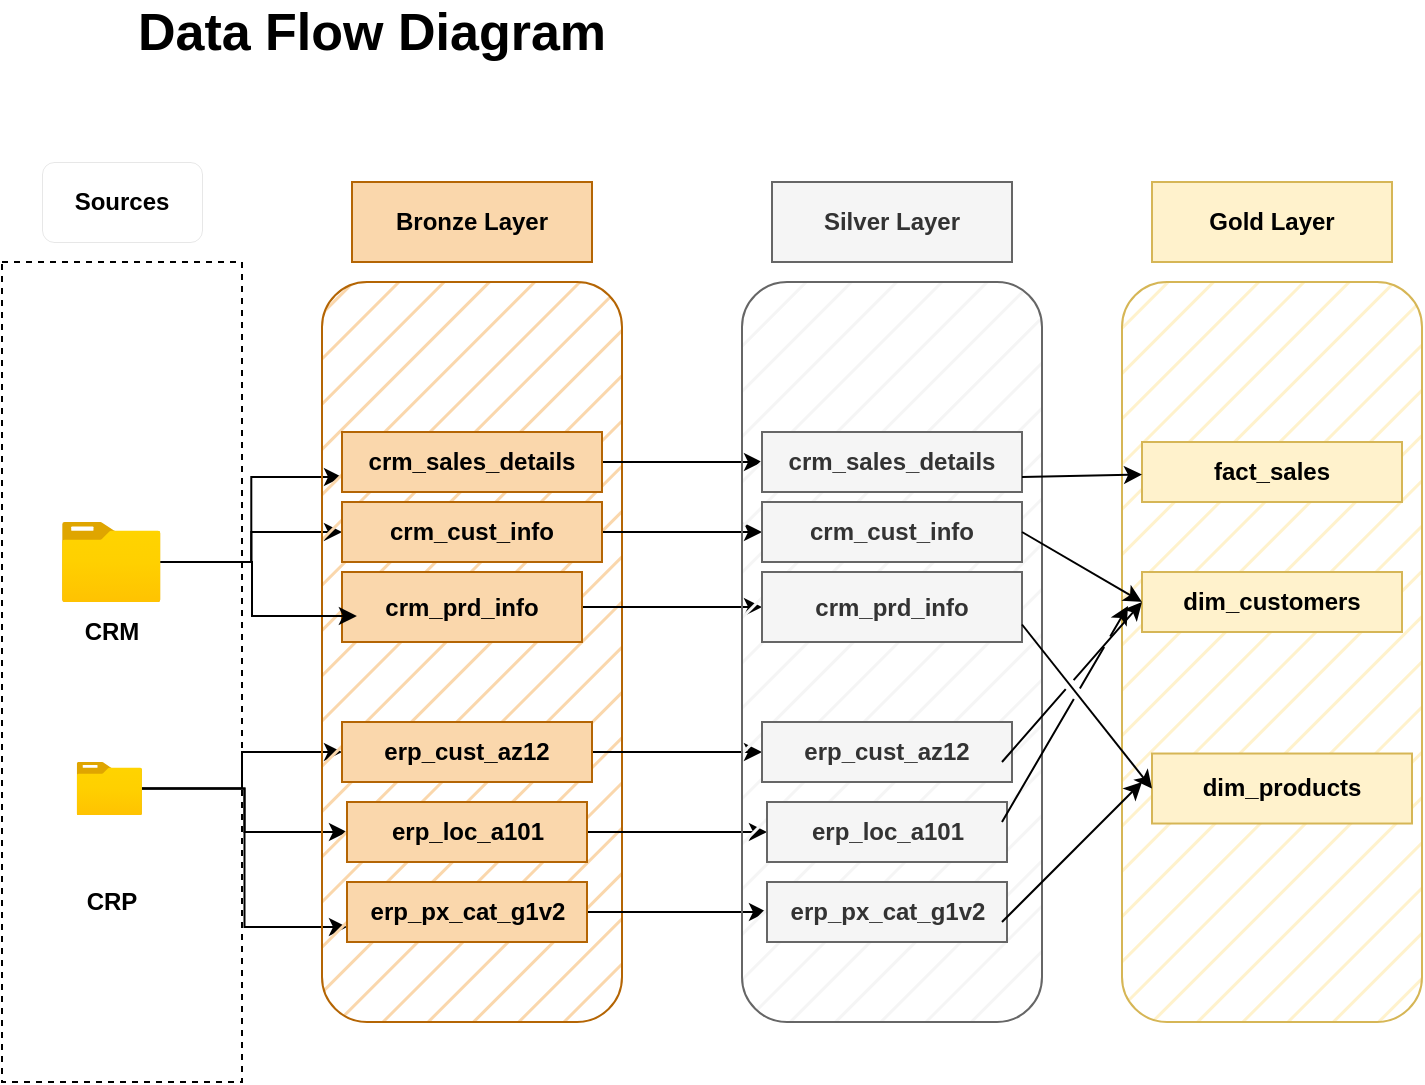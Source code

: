 <mxfile version="27.1.6">
  <diagram name="Page-1" id="ehvPmziSvS27UrBp75mx">
    <mxGraphModel dx="2253" dy="811" grid="1" gridSize="10" guides="1" tooltips="1" connect="1" arrows="1" fold="1" page="1" pageScale="1" pageWidth="827" pageHeight="1169" math="0" shadow="0">
      <root>
        <mxCell id="0" />
        <mxCell id="1" parent="0" />
        <mxCell id="FcuY_5epetw7pQwkvtWr-1" value="&lt;b&gt;&lt;font style=&quot;font-size: 26px;&quot;&gt;Data Flow Diagram&lt;/font&gt;&lt;/b&gt;" style="text;html=1;align=center;verticalAlign=middle;whiteSpace=wrap;rounded=0;" vertex="1" parent="1">
          <mxGeometry x="-40" y="130" width="310" height="30" as="geometry" />
        </mxCell>
        <mxCell id="FcuY_5epetw7pQwkvtWr-2" value="" style="rounded=0;whiteSpace=wrap;html=1;fillColor=none;dashed=1;" vertex="1" parent="1">
          <mxGeometry x="-70" y="260" width="120" height="410" as="geometry" />
        </mxCell>
        <mxCell id="FcuY_5epetw7pQwkvtWr-3" value="&lt;b&gt;Sources&lt;/b&gt;" style="rounded=1;whiteSpace=wrap;html=1;dashed=1;dashPattern=1 4;fillColor=default;strokeWidth=0;" vertex="1" parent="1">
          <mxGeometry x="-50" y="210" width="80" height="40" as="geometry" />
        </mxCell>
        <mxCell id="FcuY_5epetw7pQwkvtWr-4" style="edgeStyle=orthogonalEdgeStyle;rounded=0;orthogonalLoop=1;jettySize=auto;html=1;entryX=0;entryY=0.75;entryDx=0;entryDy=0;" edge="1" parent="1" source="FcuY_5epetw7pQwkvtWr-6" target="FcuY_5epetw7pQwkvtWr-17">
          <mxGeometry relative="1" as="geometry" />
        </mxCell>
        <mxCell id="FcuY_5epetw7pQwkvtWr-5" style="edgeStyle=orthogonalEdgeStyle;rounded=0;orthogonalLoop=1;jettySize=auto;html=1;entryX=0;entryY=0.5;entryDx=0;entryDy=0;" edge="1" parent="1" source="FcuY_5epetw7pQwkvtWr-6" target="FcuY_5epetw7pQwkvtWr-19">
          <mxGeometry relative="1" as="geometry" />
        </mxCell>
        <mxCell id="FcuY_5epetw7pQwkvtWr-6" value="" style="image;aspect=fixed;html=1;points=[];align=center;fontSize=12;image=img/lib/azure2/general/Folder_Blank.svg;" vertex="1" parent="1">
          <mxGeometry x="-40" y="390" width="49.29" height="40" as="geometry" />
        </mxCell>
        <mxCell id="FcuY_5epetw7pQwkvtWr-7" style="edgeStyle=orthogonalEdgeStyle;rounded=0;orthogonalLoop=1;jettySize=auto;html=1;entryX=0;entryY=0.5;entryDx=0;entryDy=0;" edge="1" parent="1" source="FcuY_5epetw7pQwkvtWr-10" target="FcuY_5epetw7pQwkvtWr-24">
          <mxGeometry relative="1" as="geometry" />
        </mxCell>
        <mxCell id="FcuY_5epetw7pQwkvtWr-8" style="edgeStyle=orthogonalEdgeStyle;rounded=0;orthogonalLoop=1;jettySize=auto;html=1;entryX=0;entryY=0.5;entryDx=0;entryDy=0;" edge="1" parent="1" source="FcuY_5epetw7pQwkvtWr-10" target="FcuY_5epetw7pQwkvtWr-26">
          <mxGeometry relative="1" as="geometry" />
        </mxCell>
        <mxCell id="FcuY_5epetw7pQwkvtWr-9" style="edgeStyle=orthogonalEdgeStyle;rounded=0;orthogonalLoop=1;jettySize=auto;html=1;entryX=0;entryY=0.75;entryDx=0;entryDy=0;" edge="1" parent="1" source="FcuY_5epetw7pQwkvtWr-10" target="FcuY_5epetw7pQwkvtWr-28">
          <mxGeometry relative="1" as="geometry" />
        </mxCell>
        <mxCell id="FcuY_5epetw7pQwkvtWr-10" value="" style="image;aspect=fixed;html=1;points=[];align=center;fontSize=12;image=img/lib/azure2/general/Folder_Blank.svg;" vertex="1" parent="1">
          <mxGeometry x="-32.68" y="510" width="32.68" height="26.52" as="geometry" />
        </mxCell>
        <mxCell id="FcuY_5epetw7pQwkvtWr-11" value="&lt;b&gt;CRM&lt;/b&gt;" style="text;html=1;align=center;verticalAlign=middle;whiteSpace=wrap;rounded=0;" vertex="1" parent="1">
          <mxGeometry x="-45.36" y="430" width="60" height="30" as="geometry" />
        </mxCell>
        <mxCell id="FcuY_5epetw7pQwkvtWr-12" value="&lt;b&gt;CRP&lt;/b&gt;" style="text;html=1;align=center;verticalAlign=middle;whiteSpace=wrap;rounded=0;" vertex="1" parent="1">
          <mxGeometry x="-45.36" y="570" width="60" height="20" as="geometry" />
        </mxCell>
        <mxCell id="FcuY_5epetw7pQwkvtWr-13" value="" style="rounded=1;whiteSpace=wrap;html=1;fillStyle=hatch;fillColor=#fad7ac;strokeColor=#b46504;" vertex="1" parent="1">
          <mxGeometry x="90" y="270" width="150" height="370" as="geometry" />
        </mxCell>
        <mxCell id="FcuY_5epetw7pQwkvtWr-14" value="&lt;b&gt;Bronze Layer&lt;/b&gt;" style="rounded=0;whiteSpace=wrap;html=1;fillColor=#fad7ac;strokeColor=#b46504;" vertex="1" parent="1">
          <mxGeometry x="105" y="220" width="120" height="40" as="geometry" />
        </mxCell>
        <mxCell id="FcuY_5epetw7pQwkvtWr-15" value="" style="rounded=1;whiteSpace=wrap;html=1;" vertex="1" parent="1">
          <mxGeometry x="100" y="350" width="130" height="20" as="geometry" />
        </mxCell>
        <mxCell id="FcuY_5epetw7pQwkvtWr-16" style="edgeStyle=orthogonalEdgeStyle;rounded=0;orthogonalLoop=1;jettySize=auto;html=1;entryX=0;entryY=0.5;entryDx=0;entryDy=0;" edge="1" parent="1" source="FcuY_5epetw7pQwkvtWr-17" target="FcuY_5epetw7pQwkvtWr-32">
          <mxGeometry relative="1" as="geometry" />
        </mxCell>
        <mxCell id="FcuY_5epetw7pQwkvtWr-17" value="&lt;b&gt;&lt;font&gt;crm_sales_details&lt;/font&gt;&lt;/b&gt;" style="text;html=1;align=center;verticalAlign=middle;whiteSpace=wrap;rounded=0;fillColor=#fad7ac;strokeColor=#b46504;" vertex="1" parent="1">
          <mxGeometry x="100" y="345" width="130" height="30" as="geometry" />
        </mxCell>
        <mxCell id="FcuY_5epetw7pQwkvtWr-18" style="edgeStyle=orthogonalEdgeStyle;rounded=0;orthogonalLoop=1;jettySize=auto;html=1;entryX=0;entryY=0.5;entryDx=0;entryDy=0;" edge="1" parent="1" source="FcuY_5epetw7pQwkvtWr-19" target="FcuY_5epetw7pQwkvtWr-33">
          <mxGeometry relative="1" as="geometry" />
        </mxCell>
        <mxCell id="FcuY_5epetw7pQwkvtWr-19" value="&lt;b&gt;crm_cust_info&lt;/b&gt;" style="rounded=0;whiteSpace=wrap;html=1;fillColor=#fad7ac;strokeColor=#b46504;" vertex="1" parent="1">
          <mxGeometry x="100" y="380" width="130" height="30" as="geometry" />
        </mxCell>
        <mxCell id="FcuY_5epetw7pQwkvtWr-20" style="edgeStyle=orthogonalEdgeStyle;rounded=0;orthogonalLoop=1;jettySize=auto;html=1;entryX=0;entryY=0.5;entryDx=0;entryDy=0;" edge="1" parent="1" source="FcuY_5epetw7pQwkvtWr-21" target="FcuY_5epetw7pQwkvtWr-34">
          <mxGeometry relative="1" as="geometry" />
        </mxCell>
        <mxCell id="FcuY_5epetw7pQwkvtWr-21" value="&lt;b&gt;crm_prd_info&lt;/b&gt;" style="rounded=0;whiteSpace=wrap;html=1;fillColor=#fad7ac;strokeColor=#b46504;" vertex="1" parent="1">
          <mxGeometry x="100" y="415" width="120" height="35" as="geometry" />
        </mxCell>
        <mxCell id="FcuY_5epetw7pQwkvtWr-22" style="edgeStyle=orthogonalEdgeStyle;rounded=0;orthogonalLoop=1;jettySize=auto;html=1;entryX=0.062;entryY=0.629;entryDx=0;entryDy=0;entryPerimeter=0;" edge="1" parent="1" source="FcuY_5epetw7pQwkvtWr-6" target="FcuY_5epetw7pQwkvtWr-21">
          <mxGeometry relative="1" as="geometry">
            <Array as="points">
              <mxPoint x="55" y="410" />
              <mxPoint x="55" y="437" />
            </Array>
          </mxGeometry>
        </mxCell>
        <mxCell id="FcuY_5epetw7pQwkvtWr-23" style="edgeStyle=orthogonalEdgeStyle;rounded=0;orthogonalLoop=1;jettySize=auto;html=1;" edge="1" parent="1" source="FcuY_5epetw7pQwkvtWr-24" target="FcuY_5epetw7pQwkvtWr-35">
          <mxGeometry relative="1" as="geometry" />
        </mxCell>
        <mxCell id="FcuY_5epetw7pQwkvtWr-24" value="&lt;b&gt;erp_cust_az12&lt;/b&gt;" style="rounded=0;whiteSpace=wrap;html=1;fillColor=#fad7ac;strokeColor=#b46504;" vertex="1" parent="1">
          <mxGeometry x="100" y="490" width="125" height="30" as="geometry" />
        </mxCell>
        <mxCell id="FcuY_5epetw7pQwkvtWr-25" style="edgeStyle=orthogonalEdgeStyle;rounded=0;orthogonalLoop=1;jettySize=auto;html=1;entryX=0;entryY=0.5;entryDx=0;entryDy=0;" edge="1" parent="1" source="FcuY_5epetw7pQwkvtWr-26" target="FcuY_5epetw7pQwkvtWr-36">
          <mxGeometry relative="1" as="geometry" />
        </mxCell>
        <mxCell id="FcuY_5epetw7pQwkvtWr-26" value="&lt;b&gt;erp_loc_a101&lt;/b&gt;" style="rounded=0;whiteSpace=wrap;html=1;fillColor=#fad7ac;strokeColor=#b46504;" vertex="1" parent="1">
          <mxGeometry x="102.5" y="530" width="120" height="30" as="geometry" />
        </mxCell>
        <mxCell id="FcuY_5epetw7pQwkvtWr-27" style="edgeStyle=orthogonalEdgeStyle;rounded=0;orthogonalLoop=1;jettySize=auto;html=1;" edge="1" parent="1" source="FcuY_5epetw7pQwkvtWr-28" target="FcuY_5epetw7pQwkvtWr-37">
          <mxGeometry relative="1" as="geometry" />
        </mxCell>
        <mxCell id="FcuY_5epetw7pQwkvtWr-28" value="&lt;b&gt;erp_px_cat_g1v2&lt;/b&gt;" style="rounded=0;whiteSpace=wrap;html=1;fillColor=#fad7ac;strokeColor=#b46504;" vertex="1" parent="1">
          <mxGeometry x="102.5" y="570" width="120" height="30" as="geometry" />
        </mxCell>
        <mxCell id="FcuY_5epetw7pQwkvtWr-29" value="" style="rounded=1;whiteSpace=wrap;html=1;fillStyle=hatch;fillColor=#f5f5f5;strokeColor=#666666;fontColor=#333333;" vertex="1" parent="1">
          <mxGeometry x="300" y="270" width="150" height="370" as="geometry" />
        </mxCell>
        <mxCell id="FcuY_5epetw7pQwkvtWr-30" value="&lt;b&gt;Silver Layer&lt;/b&gt;" style="rounded=0;whiteSpace=wrap;html=1;fillColor=#f5f5f5;strokeColor=#666666;fontColor=#333333;" vertex="1" parent="1">
          <mxGeometry x="315" y="220" width="120" height="40" as="geometry" />
        </mxCell>
        <mxCell id="FcuY_5epetw7pQwkvtWr-31" value="" style="rounded=1;whiteSpace=wrap;html=1;fillColor=#f5f5f5;fontColor=#333333;strokeColor=#666666;" vertex="1" parent="1">
          <mxGeometry x="310" y="350" width="130" height="20" as="geometry" />
        </mxCell>
        <mxCell id="FcuY_5epetw7pQwkvtWr-32" value="&lt;b&gt;&lt;font&gt;crm_sales_details&lt;/font&gt;&lt;/b&gt;" style="text;html=1;align=center;verticalAlign=middle;whiteSpace=wrap;rounded=0;fillColor=#f5f5f5;strokeColor=#666666;fontColor=#333333;" vertex="1" parent="1">
          <mxGeometry x="310" y="345" width="130" height="30" as="geometry" />
        </mxCell>
        <mxCell id="FcuY_5epetw7pQwkvtWr-33" value="&lt;b&gt;crm_cust_info&lt;/b&gt;" style="rounded=0;whiteSpace=wrap;html=1;fillColor=#f5f5f5;strokeColor=#666666;fontColor=#333333;" vertex="1" parent="1">
          <mxGeometry x="310" y="380" width="130" height="30" as="geometry" />
        </mxCell>
        <mxCell id="FcuY_5epetw7pQwkvtWr-34" value="&lt;b&gt;crm_prd_info&lt;/b&gt;" style="rounded=0;whiteSpace=wrap;html=1;fillColor=#f5f5f5;strokeColor=#666666;fontColor=#333333;" vertex="1" parent="1">
          <mxGeometry x="310" y="415" width="130" height="35" as="geometry" />
        </mxCell>
        <mxCell id="FcuY_5epetw7pQwkvtWr-35" value="&lt;b&gt;erp_cust_az12&lt;/b&gt;" style="rounded=0;whiteSpace=wrap;html=1;fillColor=#f5f5f5;strokeColor=#666666;fontColor=#333333;" vertex="1" parent="1">
          <mxGeometry x="310" y="490" width="125" height="30" as="geometry" />
        </mxCell>
        <mxCell id="FcuY_5epetw7pQwkvtWr-36" value="&lt;b&gt;erp_loc_a101&lt;/b&gt;" style="rounded=0;whiteSpace=wrap;html=1;fillColor=#f5f5f5;strokeColor=#666666;fontColor=#333333;" vertex="1" parent="1">
          <mxGeometry x="312.5" y="530" width="120" height="30" as="geometry" />
        </mxCell>
        <mxCell id="FcuY_5epetw7pQwkvtWr-37" value="&lt;b&gt;erp_px_cat_g1v2&lt;/b&gt;" style="rounded=0;whiteSpace=wrap;html=1;fillColor=#f5f5f5;strokeColor=#666666;fontColor=#333333;" vertex="1" parent="1">
          <mxGeometry x="312.5" y="570" width="120" height="30" as="geometry" />
        </mxCell>
        <mxCell id="FcuY_5epetw7pQwkvtWr-75" value="" style="rounded=1;whiteSpace=wrap;html=1;fillStyle=hatch;fillColor=#fff2cc;strokeColor=#d6b656;" vertex="1" parent="1">
          <mxGeometry x="490" y="270" width="150" height="370" as="geometry" />
        </mxCell>
        <mxCell id="FcuY_5epetw7pQwkvtWr-76" value="&lt;b&gt;Gold Layer&lt;/b&gt;" style="rounded=0;whiteSpace=wrap;html=1;fillColor=#fff2cc;strokeColor=#d6b656;" vertex="1" parent="1">
          <mxGeometry x="505" y="220" width="120" height="40" as="geometry" />
        </mxCell>
        <mxCell id="FcuY_5epetw7pQwkvtWr-78" value="&lt;b&gt;&lt;font&gt;fact_sales&lt;/font&gt;&lt;/b&gt;" style="text;html=1;align=center;verticalAlign=middle;whiteSpace=wrap;rounded=0;fillColor=#fff2cc;strokeColor=#d6b656;" vertex="1" parent="1">
          <mxGeometry x="500" y="350" width="130" height="30" as="geometry" />
        </mxCell>
        <mxCell id="FcuY_5epetw7pQwkvtWr-79" value="&lt;b&gt;dim_customers&lt;/b&gt;" style="rounded=0;whiteSpace=wrap;html=1;fillColor=#fff2cc;strokeColor=#d6b656;" vertex="1" parent="1">
          <mxGeometry x="500" y="415" width="130" height="30" as="geometry" />
        </mxCell>
        <mxCell id="FcuY_5epetw7pQwkvtWr-80" value="&lt;b&gt;dim_products&lt;/b&gt;" style="rounded=0;whiteSpace=wrap;html=1;fillColor=#fff2cc;strokeColor=#d6b656;" vertex="1" parent="1">
          <mxGeometry x="505" y="505.76" width="130" height="35" as="geometry" />
        </mxCell>
        <mxCell id="FcuY_5epetw7pQwkvtWr-85" value="" style="endArrow=classic;html=1;rounded=0;exitX=1;exitY=0.75;exitDx=0;exitDy=0;" edge="1" parent="1" source="FcuY_5epetw7pQwkvtWr-32" target="FcuY_5epetw7pQwkvtWr-78">
          <mxGeometry width="50" height="50" relative="1" as="geometry">
            <mxPoint x="440" y="370" as="sourcePoint" />
            <mxPoint x="490" y="320" as="targetPoint" />
          </mxGeometry>
        </mxCell>
        <mxCell id="FcuY_5epetw7pQwkvtWr-87" value="" style="endArrow=classic;html=1;rounded=0;entryX=0;entryY=0.5;entryDx=0;entryDy=0;exitX=1;exitY=0.5;exitDx=0;exitDy=0;" edge="1" parent="1" source="FcuY_5epetw7pQwkvtWr-33" target="FcuY_5epetw7pQwkvtWr-79">
          <mxGeometry width="50" height="50" relative="1" as="geometry">
            <mxPoint x="430" y="410" as="sourcePoint" />
            <mxPoint x="480" y="360" as="targetPoint" />
          </mxGeometry>
        </mxCell>
        <mxCell id="FcuY_5epetw7pQwkvtWr-89" value="" style="endArrow=classic;html=1;rounded=0;entryX=0;entryY=0.5;entryDx=0;entryDy=0;exitX=1;exitY=0.75;exitDx=0;exitDy=0;jumpStyle=gap;" edge="1" parent="1" source="FcuY_5epetw7pQwkvtWr-34" target="FcuY_5epetw7pQwkvtWr-80">
          <mxGeometry width="50" height="50" relative="1" as="geometry">
            <mxPoint x="430" y="450" as="sourcePoint" />
            <mxPoint x="480" y="400" as="targetPoint" />
          </mxGeometry>
        </mxCell>
        <mxCell id="FcuY_5epetw7pQwkvtWr-90" value="" style="endArrow=classic;html=1;rounded=0;entryX=0;entryY=0.5;entryDx=0;entryDy=0;jumpStyle=gap;" edge="1" parent="1" target="FcuY_5epetw7pQwkvtWr-79">
          <mxGeometry width="50" height="50" relative="1" as="geometry">
            <mxPoint x="430" y="510" as="sourcePoint" />
            <mxPoint x="480" y="460" as="targetPoint" />
          </mxGeometry>
        </mxCell>
        <mxCell id="FcuY_5epetw7pQwkvtWr-92" value="" style="endArrow=classic;html=1;rounded=0;entryX=0.02;entryY=0.438;entryDx=0;entryDy=0;entryPerimeter=0;jumpStyle=gap;" edge="1" parent="1" target="FcuY_5epetw7pQwkvtWr-75">
          <mxGeometry width="50" height="50" relative="1" as="geometry">
            <mxPoint x="430" y="540" as="sourcePoint" />
            <mxPoint x="480" y="490" as="targetPoint" />
          </mxGeometry>
        </mxCell>
        <mxCell id="FcuY_5epetw7pQwkvtWr-93" value="" style="endArrow=classic;html=1;rounded=0;jumpStyle=gap;" edge="1" parent="1">
          <mxGeometry width="50" height="50" relative="1" as="geometry">
            <mxPoint x="430" y="590" as="sourcePoint" />
            <mxPoint x="500" y="520" as="targetPoint" />
          </mxGeometry>
        </mxCell>
      </root>
    </mxGraphModel>
  </diagram>
</mxfile>
